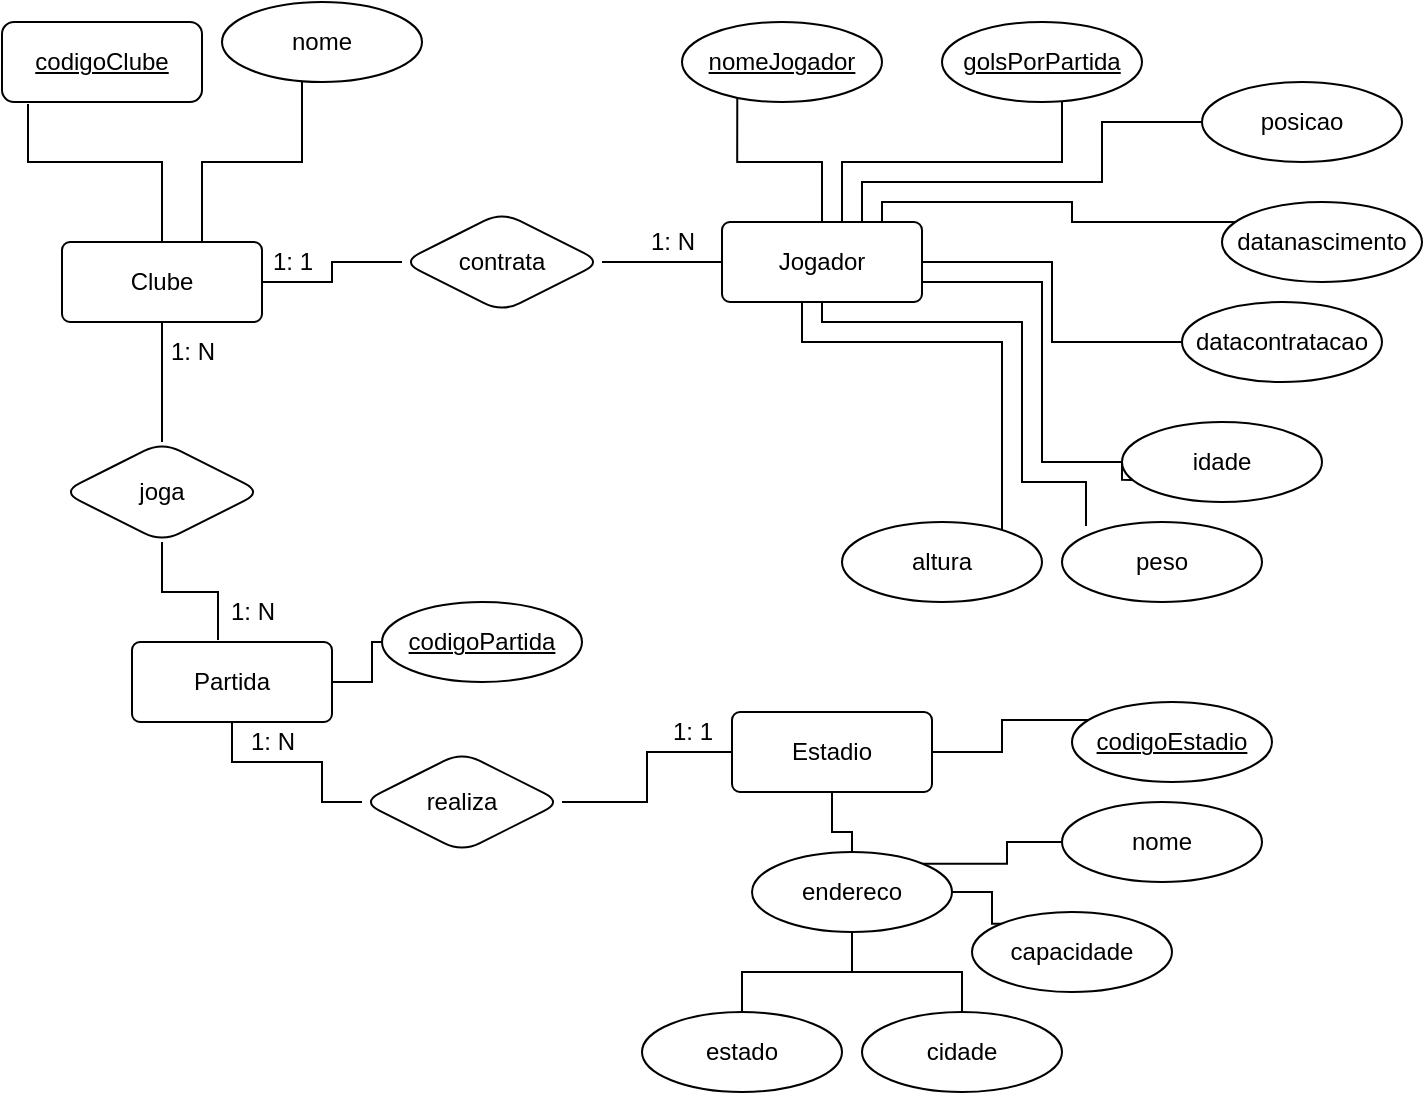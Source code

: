 <mxfile version="20.4.1" type="github" pages="2">
  <diagram id="-6PNWrwhY_0aAxeJvWDd" name="modeloconceitualFutebol">
    <mxGraphModel dx="1133" dy="596" grid="0" gridSize="10" guides="1" tooltips="1" connect="1" arrows="1" fold="1" page="1" pageScale="1" pageWidth="827" pageHeight="1169" math="0" shadow="0">
      <root>
        <mxCell id="0" />
        <mxCell id="1" parent="0" />
        <mxCell id="8zsah-cUSWj-YQ_bdB5u-6" style="edgeStyle=orthogonalEdgeStyle;rounded=0;orthogonalLoop=1;jettySize=auto;html=1;entryX=0.13;entryY=1.025;entryDx=0;entryDy=0;entryPerimeter=0;endArrow=none;endFill=0;" edge="1" parent="1" source="8zsah-cUSWj-YQ_bdB5u-2" target="8zsah-cUSWj-YQ_bdB5u-4">
          <mxGeometry relative="1" as="geometry">
            <Array as="points">
              <mxPoint x="122" y="192" />
              <mxPoint x="55" y="192" />
            </Array>
          </mxGeometry>
        </mxCell>
        <mxCell id="8zsah-cUSWj-YQ_bdB5u-7" style="edgeStyle=orthogonalEdgeStyle;rounded=0;orthogonalLoop=1;jettySize=auto;html=1;endArrow=none;endFill=0;" edge="1" parent="1" source="8zsah-cUSWj-YQ_bdB5u-2" target="8zsah-cUSWj-YQ_bdB5u-5">
          <mxGeometry relative="1" as="geometry">
            <Array as="points">
              <mxPoint x="142" y="192" />
              <mxPoint x="192" y="192" />
            </Array>
          </mxGeometry>
        </mxCell>
        <mxCell id="8zsah-cUSWj-YQ_bdB5u-48" style="edgeStyle=orthogonalEdgeStyle;rounded=0;orthogonalLoop=1;jettySize=auto;html=1;endArrow=none;endFill=0;" edge="1" parent="1" source="8zsah-cUSWj-YQ_bdB5u-2" target="8zsah-cUSWj-YQ_bdB5u-47">
          <mxGeometry relative="1" as="geometry" />
        </mxCell>
        <mxCell id="8zsah-cUSWj-YQ_bdB5u-56" style="edgeStyle=orthogonalEdgeStyle;rounded=0;orthogonalLoop=1;jettySize=auto;html=1;endArrow=none;endFill=0;" edge="1" parent="1" source="8zsah-cUSWj-YQ_bdB5u-2" target="8zsah-cUSWj-YQ_bdB5u-55">
          <mxGeometry relative="1" as="geometry" />
        </mxCell>
        <mxCell id="8zsah-cUSWj-YQ_bdB5u-2" value="Clube" style="rounded=1;arcSize=10;whiteSpace=wrap;html=1;align=center;" vertex="1" parent="1">
          <mxGeometry x="72" y="232" width="100" height="40" as="geometry" />
        </mxCell>
        <mxCell id="8zsah-cUSWj-YQ_bdB5u-4" value="&lt;u&gt;codigoClube&lt;/u&gt;" style="whiteSpace=wrap;html=1;align=center;rounded=1;" vertex="1" parent="1">
          <mxGeometry x="42" y="122" width="100" height="40" as="geometry" />
        </mxCell>
        <mxCell id="8zsah-cUSWj-YQ_bdB5u-5" value="nome" style="ellipse;whiteSpace=wrap;html=1;align=center;rounded=1;glass=1;" vertex="1" parent="1">
          <mxGeometry x="152" y="112" width="100" height="40" as="geometry" />
        </mxCell>
        <mxCell id="8zsah-cUSWj-YQ_bdB5u-18" style="edgeStyle=orthogonalEdgeStyle;rounded=0;orthogonalLoop=1;jettySize=auto;html=1;entryX=0.25;entryY=1;entryDx=0;entryDy=0;endArrow=none;endFill=0;" edge="1" parent="1" source="8zsah-cUSWj-YQ_bdB5u-8" target="8zsah-cUSWj-YQ_bdB5u-9">
          <mxGeometry relative="1" as="geometry" />
        </mxCell>
        <mxCell id="8zsah-cUSWj-YQ_bdB5u-19" style="edgeStyle=orthogonalEdgeStyle;rounded=0;orthogonalLoop=1;jettySize=auto;html=1;endArrow=none;endFill=0;" edge="1" parent="1" source="8zsah-cUSWj-YQ_bdB5u-8" target="8zsah-cUSWj-YQ_bdB5u-11">
          <mxGeometry relative="1" as="geometry">
            <Array as="points">
              <mxPoint x="462" y="192" />
              <mxPoint x="572" y="192" />
            </Array>
          </mxGeometry>
        </mxCell>
        <mxCell id="8zsah-cUSWj-YQ_bdB5u-20" style="edgeStyle=orthogonalEdgeStyle;rounded=0;orthogonalLoop=1;jettySize=auto;html=1;entryX=0;entryY=0.5;entryDx=0;entryDy=0;endArrow=none;endFill=0;" edge="1" parent="1" source="8zsah-cUSWj-YQ_bdB5u-8" target="8zsah-cUSWj-YQ_bdB5u-12">
          <mxGeometry relative="1" as="geometry">
            <Array as="points">
              <mxPoint x="472" y="202" />
              <mxPoint x="592" y="202" />
              <mxPoint x="592" y="172" />
            </Array>
          </mxGeometry>
        </mxCell>
        <mxCell id="8zsah-cUSWj-YQ_bdB5u-21" style="edgeStyle=orthogonalEdgeStyle;rounded=0;orthogonalLoop=1;jettySize=auto;html=1;endArrow=none;endFill=0;" edge="1" parent="1" source="8zsah-cUSWj-YQ_bdB5u-8" target="8zsah-cUSWj-YQ_bdB5u-13">
          <mxGeometry relative="1" as="geometry">
            <Array as="points">
              <mxPoint x="482" y="212" />
              <mxPoint x="577" y="212" />
              <mxPoint x="577" y="222" />
            </Array>
          </mxGeometry>
        </mxCell>
        <mxCell id="8zsah-cUSWj-YQ_bdB5u-22" style="edgeStyle=orthogonalEdgeStyle;rounded=0;orthogonalLoop=1;jettySize=auto;html=1;entryX=0;entryY=0.5;entryDx=0;entryDy=0;endArrow=none;endFill=0;" edge="1" parent="1" source="8zsah-cUSWj-YQ_bdB5u-8" target="8zsah-cUSWj-YQ_bdB5u-14">
          <mxGeometry relative="1" as="geometry" />
        </mxCell>
        <mxCell id="8zsah-cUSWj-YQ_bdB5u-23" style="edgeStyle=orthogonalEdgeStyle;rounded=0;orthogonalLoop=1;jettySize=auto;html=1;entryX=0;entryY=0.75;entryDx=0;entryDy=0;endArrow=none;endFill=0;" edge="1" parent="1" source="8zsah-cUSWj-YQ_bdB5u-8" target="8zsah-cUSWj-YQ_bdB5u-15">
          <mxGeometry relative="1" as="geometry">
            <Array as="points">
              <mxPoint x="562" y="252" />
              <mxPoint x="562" y="342" />
              <mxPoint x="602" y="342" />
            </Array>
          </mxGeometry>
        </mxCell>
        <mxCell id="8zsah-cUSWj-YQ_bdB5u-24" style="edgeStyle=orthogonalEdgeStyle;rounded=0;orthogonalLoop=1;jettySize=auto;html=1;entryX=0.12;entryY=0.05;entryDx=0;entryDy=0;entryPerimeter=0;endArrow=none;endFill=0;" edge="1" parent="1" source="8zsah-cUSWj-YQ_bdB5u-8" target="8zsah-cUSWj-YQ_bdB5u-16">
          <mxGeometry relative="1" as="geometry">
            <Array as="points">
              <mxPoint x="452" y="272" />
              <mxPoint x="552" y="272" />
              <mxPoint x="552" y="352" />
              <mxPoint x="584" y="352" />
            </Array>
          </mxGeometry>
        </mxCell>
        <mxCell id="8zsah-cUSWj-YQ_bdB5u-25" style="edgeStyle=orthogonalEdgeStyle;rounded=0;orthogonalLoop=1;jettySize=auto;html=1;endArrow=none;endFill=0;" edge="1" parent="1" source="8zsah-cUSWj-YQ_bdB5u-8" target="8zsah-cUSWj-YQ_bdB5u-17">
          <mxGeometry relative="1" as="geometry">
            <Array as="points">
              <mxPoint x="442" y="282" />
              <mxPoint x="542" y="282" />
            </Array>
          </mxGeometry>
        </mxCell>
        <mxCell id="8zsah-cUSWj-YQ_bdB5u-8" value="Jogador" style="rounded=1;arcSize=10;whiteSpace=wrap;html=1;align=center;" vertex="1" parent="1">
          <mxGeometry x="402" y="222" width="100" height="40" as="geometry" />
        </mxCell>
        <mxCell id="8zsah-cUSWj-YQ_bdB5u-9" value="&lt;u&gt;nomeJogador&lt;/u&gt;" style="ellipse;whiteSpace=wrap;html=1;align=center;rounded=1;glass=1;" vertex="1" parent="1">
          <mxGeometry x="382" y="122" width="100" height="40" as="geometry" />
        </mxCell>
        <mxCell id="8zsah-cUSWj-YQ_bdB5u-11" value="&lt;u&gt;golsPorPartida&lt;/u&gt;" style="ellipse;whiteSpace=wrap;html=1;align=center;rounded=1;glass=1;" vertex="1" parent="1">
          <mxGeometry x="512" y="122" width="100" height="40" as="geometry" />
        </mxCell>
        <mxCell id="8zsah-cUSWj-YQ_bdB5u-12" value="posicao" style="ellipse;whiteSpace=wrap;html=1;align=center;rounded=1;glass=1;" vertex="1" parent="1">
          <mxGeometry x="642" y="152" width="100" height="40" as="geometry" />
        </mxCell>
        <mxCell id="8zsah-cUSWj-YQ_bdB5u-13" value="datanascimento" style="ellipse;whiteSpace=wrap;html=1;align=center;rounded=1;glass=1;" vertex="1" parent="1">
          <mxGeometry x="652" y="212" width="100" height="40" as="geometry" />
        </mxCell>
        <mxCell id="8zsah-cUSWj-YQ_bdB5u-14" value="datacontratacao" style="ellipse;whiteSpace=wrap;html=1;align=center;rounded=1;glass=1;" vertex="1" parent="1">
          <mxGeometry x="632" y="262" width="100" height="40" as="geometry" />
        </mxCell>
        <mxCell id="8zsah-cUSWj-YQ_bdB5u-15" value="idade" style="ellipse;whiteSpace=wrap;html=1;align=center;rounded=1;glass=1;" vertex="1" parent="1">
          <mxGeometry x="602" y="322" width="100" height="40" as="geometry" />
        </mxCell>
        <mxCell id="8zsah-cUSWj-YQ_bdB5u-16" value="peso" style="ellipse;whiteSpace=wrap;html=1;align=center;rounded=1;glass=1;" vertex="1" parent="1">
          <mxGeometry x="572" y="372" width="100" height="40" as="geometry" />
        </mxCell>
        <mxCell id="8zsah-cUSWj-YQ_bdB5u-17" value="altura" style="ellipse;whiteSpace=wrap;html=1;align=center;rounded=1;glass=1;" vertex="1" parent="1">
          <mxGeometry x="462" y="372" width="100" height="40" as="geometry" />
        </mxCell>
        <mxCell id="8zsah-cUSWj-YQ_bdB5u-35" style="edgeStyle=orthogonalEdgeStyle;rounded=0;orthogonalLoop=1;jettySize=auto;html=1;entryX=0.09;entryY=0.225;entryDx=0;entryDy=0;entryPerimeter=0;endArrow=none;endFill=0;" edge="1" parent="1" source="8zsah-cUSWj-YQ_bdB5u-26" target="8zsah-cUSWj-YQ_bdB5u-28">
          <mxGeometry relative="1" as="geometry" />
        </mxCell>
        <mxCell id="8zsah-cUSWj-YQ_bdB5u-38" style="edgeStyle=orthogonalEdgeStyle;rounded=0;orthogonalLoop=1;jettySize=auto;html=1;entryX=0.5;entryY=0;entryDx=0;entryDy=0;endArrow=none;endFill=0;" edge="1" parent="1" source="8zsah-cUSWj-YQ_bdB5u-26" target="8zsah-cUSWj-YQ_bdB5u-37">
          <mxGeometry relative="1" as="geometry" />
        </mxCell>
        <mxCell id="8zsah-cUSWj-YQ_bdB5u-26" value="Estadio" style="rounded=1;arcSize=10;whiteSpace=wrap;html=1;align=center;" vertex="1" parent="1">
          <mxGeometry x="407" y="467" width="100" height="40" as="geometry" />
        </mxCell>
        <mxCell id="8zsah-cUSWj-YQ_bdB5u-28" value="&lt;u&gt;codigoEstadio&lt;/u&gt;" style="ellipse;whiteSpace=wrap;html=1;align=center;rounded=1;glass=1;" vertex="1" parent="1">
          <mxGeometry x="577" y="462" width="100" height="40" as="geometry" />
        </mxCell>
        <mxCell id="8zsah-cUSWj-YQ_bdB5u-29" value="nome" style="ellipse;whiteSpace=wrap;html=1;align=center;rounded=1;glass=1;" vertex="1" parent="1">
          <mxGeometry x="572" y="512" width="100" height="40" as="geometry" />
        </mxCell>
        <mxCell id="8zsah-cUSWj-YQ_bdB5u-30" value="cidade" style="ellipse;whiteSpace=wrap;html=1;align=center;rounded=1;glass=1;" vertex="1" parent="1">
          <mxGeometry x="472" y="617" width="100" height="40" as="geometry" />
        </mxCell>
        <mxCell id="8zsah-cUSWj-YQ_bdB5u-31" value="estado" style="ellipse;whiteSpace=wrap;html=1;align=center;rounded=1;glass=1;" vertex="1" parent="1">
          <mxGeometry x="362" y="617" width="100" height="40" as="geometry" />
        </mxCell>
        <mxCell id="8zsah-cUSWj-YQ_bdB5u-63" style="edgeStyle=orthogonalEdgeStyle;rounded=0;orthogonalLoop=1;jettySize=auto;html=1;endArrow=none;endFill=0;" edge="1" parent="1" source="8zsah-cUSWj-YQ_bdB5u-37" target="8zsah-cUSWj-YQ_bdB5u-31">
          <mxGeometry relative="1" as="geometry" />
        </mxCell>
        <mxCell id="8zsah-cUSWj-YQ_bdB5u-64" style="edgeStyle=orthogonalEdgeStyle;rounded=0;orthogonalLoop=1;jettySize=auto;html=1;endArrow=none;endFill=0;" edge="1" parent="1" source="8zsah-cUSWj-YQ_bdB5u-37" target="8zsah-cUSWj-YQ_bdB5u-30">
          <mxGeometry relative="1" as="geometry" />
        </mxCell>
        <mxCell id="8zsah-cUSWj-YQ_bdB5u-66" style="edgeStyle=orthogonalEdgeStyle;rounded=0;orthogonalLoop=1;jettySize=auto;html=1;entryX=0;entryY=0;entryDx=0;entryDy=0;endArrow=none;endFill=0;" edge="1" parent="1" source="8zsah-cUSWj-YQ_bdB5u-37" target="8zsah-cUSWj-YQ_bdB5u-42">
          <mxGeometry relative="1" as="geometry" />
        </mxCell>
        <mxCell id="8zsah-cUSWj-YQ_bdB5u-70" style="edgeStyle=orthogonalEdgeStyle;rounded=0;orthogonalLoop=1;jettySize=auto;html=1;exitX=1;exitY=0;exitDx=0;exitDy=0;endArrow=none;endFill=0;" edge="1" parent="1" source="8zsah-cUSWj-YQ_bdB5u-37" target="8zsah-cUSWj-YQ_bdB5u-29">
          <mxGeometry relative="1" as="geometry" />
        </mxCell>
        <mxCell id="8zsah-cUSWj-YQ_bdB5u-37" value="endereco" style="ellipse;whiteSpace=wrap;html=1;align=center;rounded=1;glass=1;" vertex="1" parent="1">
          <mxGeometry x="417" y="537" width="100" height="40" as="geometry" />
        </mxCell>
        <mxCell id="8zsah-cUSWj-YQ_bdB5u-42" value="capacidade" style="ellipse;whiteSpace=wrap;html=1;align=center;rounded=1;glass=1;" vertex="1" parent="1">
          <mxGeometry x="527" y="567" width="100" height="40" as="geometry" />
        </mxCell>
        <mxCell id="8zsah-cUSWj-YQ_bdB5u-46" style="edgeStyle=orthogonalEdgeStyle;rounded=0;orthogonalLoop=1;jettySize=auto;html=1;entryX=0;entryY=0.5;entryDx=0;entryDy=0;endArrow=none;endFill=0;" edge="1" parent="1" source="8zsah-cUSWj-YQ_bdB5u-44" target="8zsah-cUSWj-YQ_bdB5u-45">
          <mxGeometry relative="1" as="geometry" />
        </mxCell>
        <mxCell id="8zsah-cUSWj-YQ_bdB5u-71" style="edgeStyle=orthogonalEdgeStyle;rounded=0;orthogonalLoop=1;jettySize=auto;html=1;entryX=0;entryY=0.5;entryDx=0;entryDy=0;endArrow=none;endFill=0;" edge="1" parent="1" source="8zsah-cUSWj-YQ_bdB5u-44" target="8zsah-cUSWj-YQ_bdB5u-62">
          <mxGeometry relative="1" as="geometry">
            <Array as="points">
              <mxPoint x="157" y="492" />
              <mxPoint x="202" y="492" />
              <mxPoint x="202" y="512" />
            </Array>
          </mxGeometry>
        </mxCell>
        <mxCell id="8zsah-cUSWj-YQ_bdB5u-44" value="Partida" style="rounded=1;arcSize=10;whiteSpace=wrap;html=1;align=center;" vertex="1" parent="1">
          <mxGeometry x="107" y="432" width="100" height="40" as="geometry" />
        </mxCell>
        <mxCell id="8zsah-cUSWj-YQ_bdB5u-45" value="&lt;u&gt;codigoPartida&lt;/u&gt;" style="ellipse;whiteSpace=wrap;html=1;align=center;rounded=1;glass=1;" vertex="1" parent="1">
          <mxGeometry x="232" y="412" width="100" height="40" as="geometry" />
        </mxCell>
        <mxCell id="8zsah-cUSWj-YQ_bdB5u-49" style="edgeStyle=orthogonalEdgeStyle;rounded=0;orthogonalLoop=1;jettySize=auto;html=1;endArrow=none;endFill=0;" edge="1" parent="1" source="8zsah-cUSWj-YQ_bdB5u-47" target="8zsah-cUSWj-YQ_bdB5u-8">
          <mxGeometry relative="1" as="geometry" />
        </mxCell>
        <mxCell id="8zsah-cUSWj-YQ_bdB5u-47" value="contrata" style="shape=rhombus;perimeter=rhombusPerimeter;whiteSpace=wrap;html=1;align=center;rounded=1;glass=1;" vertex="1" parent="1">
          <mxGeometry x="242" y="217" width="100" height="50" as="geometry" />
        </mxCell>
        <mxCell id="8zsah-cUSWj-YQ_bdB5u-50" value="1: N" style="text;html=1;align=center;verticalAlign=middle;resizable=0;points=[];autosize=1;strokeColor=none;fillColor=none;" vertex="1" parent="1">
          <mxGeometry x="352" y="217" width="50" height="30" as="geometry" />
        </mxCell>
        <mxCell id="8zsah-cUSWj-YQ_bdB5u-52" value="1: 1" style="text;html=1;align=center;verticalAlign=middle;resizable=0;points=[];autosize=1;strokeColor=none;fillColor=none;" vertex="1" parent="1">
          <mxGeometry x="167" y="227" width="40" height="30" as="geometry" />
        </mxCell>
        <mxCell id="8zsah-cUSWj-YQ_bdB5u-57" style="edgeStyle=orthogonalEdgeStyle;rounded=0;orthogonalLoop=1;jettySize=auto;html=1;entryX=0.43;entryY=-0.025;entryDx=0;entryDy=0;entryPerimeter=0;endArrow=none;endFill=0;" edge="1" parent="1" source="8zsah-cUSWj-YQ_bdB5u-55" target="8zsah-cUSWj-YQ_bdB5u-44">
          <mxGeometry relative="1" as="geometry" />
        </mxCell>
        <mxCell id="8zsah-cUSWj-YQ_bdB5u-55" value="joga" style="shape=rhombus;perimeter=rhombusPerimeter;whiteSpace=wrap;html=1;align=center;rounded=1;glass=1;" vertex="1" parent="1">
          <mxGeometry x="72" y="332" width="100" height="50" as="geometry" />
        </mxCell>
        <mxCell id="8zsah-cUSWj-YQ_bdB5u-59" value="1: N" style="text;html=1;align=center;verticalAlign=middle;resizable=0;points=[];autosize=1;strokeColor=none;fillColor=none;" vertex="1" parent="1">
          <mxGeometry x="142" y="402" width="50" height="30" as="geometry" />
        </mxCell>
        <mxCell id="8zsah-cUSWj-YQ_bdB5u-60" value="1: N" style="text;html=1;align=center;verticalAlign=middle;resizable=0;points=[];autosize=1;strokeColor=none;fillColor=none;" vertex="1" parent="1">
          <mxGeometry x="112" y="272" width="50" height="30" as="geometry" />
        </mxCell>
        <mxCell id="8zsah-cUSWj-YQ_bdB5u-72" style="edgeStyle=orthogonalEdgeStyle;rounded=0;orthogonalLoop=1;jettySize=auto;html=1;entryX=0;entryY=0.5;entryDx=0;entryDy=0;endArrow=none;endFill=0;" edge="1" parent="1" source="8zsah-cUSWj-YQ_bdB5u-62" target="8zsah-cUSWj-YQ_bdB5u-26">
          <mxGeometry relative="1" as="geometry" />
        </mxCell>
        <mxCell id="8zsah-cUSWj-YQ_bdB5u-62" value="realiza" style="shape=rhombus;perimeter=rhombusPerimeter;whiteSpace=wrap;html=1;align=center;rounded=1;glass=1;" vertex="1" parent="1">
          <mxGeometry x="222" y="487" width="100" height="50" as="geometry" />
        </mxCell>
        <mxCell id="8zsah-cUSWj-YQ_bdB5u-73" value="1: N" style="text;html=1;align=center;verticalAlign=middle;resizable=0;points=[];autosize=1;strokeColor=none;fillColor=none;" vertex="1" parent="1">
          <mxGeometry x="152" y="467" width="50" height="30" as="geometry" />
        </mxCell>
        <mxCell id="8zsah-cUSWj-YQ_bdB5u-74" value="1: 1" style="text;html=1;align=center;verticalAlign=middle;resizable=0;points=[];autosize=1;strokeColor=none;fillColor=none;" vertex="1" parent="1">
          <mxGeometry x="367" y="462" width="40" height="30" as="geometry" />
        </mxCell>
      </root>
    </mxGraphModel>
  </diagram>
  <diagram id="EDaduzlbNOUrJJkYrL8n" name="modelologico">
    <mxGraphModel dx="1007" dy="536" grid="0" gridSize="10" guides="1" tooltips="1" connect="1" arrows="1" fold="1" page="1" pageScale="1" pageWidth="827" pageHeight="1169" background="none" math="0" shadow="0">
      <root>
        <mxCell id="0" />
        <mxCell id="1" parent="0" />
        <mxCell id="0ottOxMiA2sQ26NMwtPy-1" value="&lt;div style=&quot;box-sizing:border-box;width:100%;background:#e4e4e4;padding:2px;&quot;&gt;Jogador&lt;/div&gt;&lt;table style=&quot;width:100%;font-size:1em;&quot; cellpadding=&quot;2&quot; cellspacing=&quot;0&quot;&gt;&lt;tbody&gt;&lt;tr&gt;&lt;td&gt;PK&lt;/td&gt;&lt;td&gt;nomeJogador VARCHAR(255) NOT NULL&lt;br&gt;&lt;/td&gt;&lt;/tr&gt;&lt;tr&gt;&lt;td&gt;&lt;br&gt;&lt;br&gt;&lt;br&gt;&lt;br&gt;&lt;br&gt;&lt;br&gt;&lt;br&gt;FK&lt;/td&gt;&lt;td&gt;golsPorPartida INTEGER&amp;nbsp;NOT NULL&lt;br&gt;posicao VARCHAR(255) NOT NULL&lt;br&gt;datanascimento DATE NOT NULL&lt;br&gt;datacontratacao DATE NOT NULL&lt;br&gt;idade INTEGER&amp;nbsp;NOT NULL&lt;br&gt;peso DOUBLE NOT NULL&lt;br&gt;altura DOUBLE NOT NULL&lt;br&gt;codigoClube INTEGER NOT NULL&lt;/td&gt;&lt;/tr&gt;&lt;tr&gt;&lt;td&gt;&lt;/td&gt;&lt;td&gt;&lt;br&gt;&lt;/td&gt;&lt;/tr&gt;&lt;/tbody&gt;&lt;/table&gt;" style="verticalAlign=top;align=left;overflow=fill;html=1;rounded=1;glass=1;fillColor=#A8DADC;strokeColor=none;fontColor=#1D3557;" vertex="1" parent="1">
          <mxGeometry x="408" y="8" width="260" height="170" as="geometry" />
        </mxCell>
        <mxCell id="0ottOxMiA2sQ26NMwtPy-2" value="&lt;div style=&quot;box-sizing:border-box;width:100%;background:#e4e4e4;padding:2px;&quot;&gt;Clube&lt;/div&gt;&lt;table style=&quot;width:100%;font-size:1em;&quot; cellpadding=&quot;2&quot; cellspacing=&quot;0&quot;&gt;&lt;tbody&gt;&lt;tr&gt;&lt;td&gt;PK&lt;/td&gt;&lt;td&gt;codigoClube&amp;nbsp;INTEGER NOT NULL&lt;br&gt;&lt;/td&gt;&lt;/tr&gt;&lt;tr&gt;&lt;td&gt;&lt;br&gt;&lt;/td&gt;&lt;td&gt;nome VARCHAR(255) NOT NULL&lt;br&gt;&lt;br&gt;&lt;br&gt;&lt;/td&gt;&lt;/tr&gt;&lt;tr&gt;&lt;td&gt;&lt;/td&gt;&lt;td&gt;&lt;br&gt;&lt;/td&gt;&lt;/tr&gt;&lt;/tbody&gt;&lt;/table&gt;" style="verticalAlign=top;align=left;overflow=fill;html=1;rounded=1;glass=1;strokeColor=none;fillColor=#A8DADC;fontColor=#1D3557;" vertex="1" parent="1">
          <mxGeometry x="50" y="90" width="260" height="70" as="geometry" />
        </mxCell>
        <mxCell id="0ottOxMiA2sQ26NMwtPy-6" value="" style="edgeStyle=entityRelationEdgeStyle;fontSize=12;html=1;endArrow=ERoneToMany;startArrow=ERmandOne;rounded=0;exitX=1;exitY=0.25;exitDx=0;exitDy=0;entryX=-0.006;entryY=0.705;entryDx=0;entryDy=0;entryPerimeter=0;labelBackgroundColor=#F1FAEE;strokeColor=#457B9D;fontColor=#1D3557;" edge="1" parent="1" source="0ottOxMiA2sQ26NMwtPy-2" target="0ottOxMiA2sQ26NMwtPy-1">
          <mxGeometry width="100" height="100" relative="1" as="geometry">
            <mxPoint x="350" y="330" as="sourcePoint" />
            <mxPoint x="450" y="230" as="targetPoint" />
          </mxGeometry>
        </mxCell>
        <mxCell id="0ottOxMiA2sQ26NMwtPy-7" value="&lt;div style=&quot;box-sizing:border-box;width:100%;background:#e4e4e4;padding:2px;&quot;&gt;Partida&lt;/div&gt;&lt;table style=&quot;width:100%;font-size:1em;&quot; cellpadding=&quot;2&quot; cellspacing=&quot;0&quot;&gt;&lt;tbody&gt;&lt;tr&gt;&lt;td&gt;PK&lt;/td&gt;&lt;td&gt;codigoPartida&amp;nbsp;INTEGER&amp;nbsp;NOT NULL&lt;br&gt;&lt;/td&gt;&lt;/tr&gt;&lt;tr&gt;&lt;td&gt;FK&lt;/td&gt;&lt;td&gt;codigoEstadio INTEGER&amp;nbsp;NOT NULL&lt;/td&gt;&lt;/tr&gt;&lt;tr&gt;&lt;td&gt;FK&lt;br&gt;FK&lt;br&gt;&lt;/td&gt;&lt;td&gt;codigoClube1 INTEGER NOT NULL&lt;br&gt;codigoClube2 INTEGER NOT NULL&lt;br&gt;&lt;/td&gt;&lt;/tr&gt;&lt;/tbody&gt;&lt;/table&gt;" style="verticalAlign=top;align=left;overflow=fill;html=1;rounded=1;glass=0;fillColor=#A8DADC;strokeColor=none;fontColor=#1D3557;" vertex="1" parent="1">
          <mxGeometry x="26" y="258" width="260" height="170" as="geometry" />
        </mxCell>
        <mxCell id="0ottOxMiA2sQ26NMwtPy-8" value="" style="edgeStyle=entityRelationEdgeStyle;fontSize=12;html=1;endArrow=ERoneToMany;startArrow=ERmandOne;rounded=0;exitX=0.25;exitY=1;exitDx=0;exitDy=0;entryX=0.5;entryY=0;entryDx=0;entryDy=0;targetPerimeterSpacing=1;labelBackgroundColor=#F1FAEE;strokeColor=#457B9D;fontColor=#1D3557;" edge="1" parent="1" source="0ottOxMiA2sQ26NMwtPy-2" target="0ottOxMiA2sQ26NMwtPy-7">
          <mxGeometry width="100" height="100" relative="1" as="geometry">
            <mxPoint x="150" y="200" as="sourcePoint" />
            <mxPoint x="238.44" y="282.35" as="targetPoint" />
          </mxGeometry>
        </mxCell>
        <mxCell id="0ottOxMiA2sQ26NMwtPy-10" value="&lt;div style=&quot;box-sizing:border-box;width:100%;background:#e4e4e4;padding:2px;&quot;&gt;Partida_golsJogador&lt;/div&gt;&lt;table style=&quot;width:100%;font-size:1em;&quot; cellpadding=&quot;2&quot; cellspacing=&quot;0&quot;&gt;&lt;tbody&gt;&lt;tr&gt;&lt;td&gt;FK&lt;/td&gt;&lt;td&gt;codigoClube INTEGER NOT NULL&lt;br&gt;&lt;/td&gt;&lt;/tr&gt;&lt;tr&gt;&lt;td&gt;FK&lt;br&gt;FK&lt;br&gt;FK&lt;/td&gt;&lt;td&gt;golsPorPartida INTEGER&amp;nbsp;NOT NULL&lt;br&gt;nomeJogador VARCHAR(255) NOT NULL&lt;br&gt;codigoClube INTEGER NOT NULL&lt;/td&gt;&lt;/tr&gt;&lt;tr&gt;&lt;td&gt;&lt;/td&gt;&lt;td&gt;&lt;br&gt;&lt;/td&gt;&lt;/tr&gt;&lt;/tbody&gt;&lt;/table&gt;" style="verticalAlign=top;align=left;overflow=fill;html=1;rounded=1;glass=0;fillColor=#A8DADC;strokeColor=none;fontColor=#1D3557;" vertex="1" parent="1">
          <mxGeometry x="359" y="204" width="260" height="170" as="geometry" />
        </mxCell>
        <mxCell id="0ottOxMiA2sQ26NMwtPy-13" value="&lt;div style=&quot;box-sizing:border-box;width:100%;background:#e4e4e4;padding:2px;&quot;&gt;Estadio&lt;/div&gt;&lt;table style=&quot;width:100%;font-size:1em;&quot; cellpadding=&quot;2&quot; cellspacing=&quot;0&quot;&gt;&lt;tbody&gt;&lt;tr&gt;&lt;td&gt;PK&lt;/td&gt;&lt;td&gt;&lt;table style=&quot;font-size: 1em; width: 260px;&quot; cellpadding=&quot;2&quot; cellspacing=&quot;0&quot;&gt;&lt;tbody&gt;&lt;tr&gt;&lt;td&gt;codigoEstadio INTEGER&amp;nbsp;NOT NULL&lt;br&gt;&lt;/td&gt;&lt;/tr&gt;&lt;tr&gt;&lt;/tr&gt;&lt;/tbody&gt;&lt;/table&gt;&lt;/td&gt;&lt;/tr&gt;&lt;tr&gt;&lt;td&gt;&lt;br&gt;&lt;/td&gt;&lt;td&gt;codigoPartida INTEGER&amp;nbsp;NOT NULL&lt;br&gt;nome VARCHAR(255) NOT NULL&lt;br&gt;capacidade DOUBLE NOT NULL&lt;br&gt;cidade VARCHAR(255) NOT NULL&lt;br&gt;estado VARCHAR(255) NOT NULL&lt;br&gt;&lt;/td&gt;&lt;/tr&gt;&lt;tr&gt;&lt;td&gt;&lt;br&gt;&lt;/td&gt;&lt;td&gt;&lt;br&gt;&lt;/td&gt;&lt;/tr&gt;&lt;/tbody&gt;&lt;/table&gt;" style="verticalAlign=top;align=left;overflow=fill;html=1;rounded=1;glass=0;fillColor=#A8DADC;strokeColor=none;fontColor=#1D3557;" vertex="1" parent="1">
          <mxGeometry x="308" y="403" width="260" height="170" as="geometry" />
        </mxCell>
        <mxCell id="0ottOxMiA2sQ26NMwtPy-14" value="" style="edgeStyle=entityRelationEdgeStyle;fontSize=12;html=1;endArrow=ERoneToMany;startArrow=ERmandOne;rounded=0;sketch=0;strokeColor=#457B9D;endSize=6;targetPerimeterSpacing=1;jumpStyle=none;jumpSize=6;exitX=0.25;exitY=0;exitDx=0;exitDy=0;entryX=1;entryY=0.75;entryDx=0;entryDy=0;labelBackgroundColor=#F1FAEE;fontColor=#1D3557;" edge="1" parent="1" source="0ottOxMiA2sQ26NMwtPy-13" target="0ottOxMiA2sQ26NMwtPy-7">
          <mxGeometry width="100" height="100" relative="1" as="geometry">
            <mxPoint x="350" y="660" as="sourcePoint" />
            <mxPoint x="450" y="560" as="targetPoint" />
          </mxGeometry>
        </mxCell>
        <mxCell id="0ottOxMiA2sQ26NMwtPy-15" value="" style="edgeStyle=entityRelationEdgeStyle;fontSize=12;html=1;endArrow=ERoneToMany;startArrow=ERmandOne;rounded=0;strokeColor=#457B9D;fontColor=#1D3557;fillColor=#A8DADC;exitX=0.5;exitY=1;exitDx=0;exitDy=0;entryX=0.001;entryY=0.048;entryDx=0;entryDy=0;entryPerimeter=0;" edge="1" parent="1" source="0ottOxMiA2sQ26NMwtPy-2" target="0ottOxMiA2sQ26NMwtPy-10">
          <mxGeometry width="100" height="100" relative="1" as="geometry">
            <mxPoint x="345" y="345" as="sourcePoint" />
            <mxPoint x="445" y="245" as="targetPoint" />
          </mxGeometry>
        </mxCell>
        <mxCell id="0ottOxMiA2sQ26NMwtPy-16" value="" style="edgeStyle=entityRelationEdgeStyle;fontSize=12;html=1;endArrow=ERoneToMany;startArrow=ERmandOne;rounded=0;strokeColor=#457B9D;fontColor=#1D3557;fillColor=#A8DADC;exitX=0.25;exitY=1;exitDx=0;exitDy=0;entryX=0.25;entryY=0;entryDx=0;entryDy=0;" edge="1" parent="1" source="0ottOxMiA2sQ26NMwtPy-1" target="0ottOxMiA2sQ26NMwtPy-10">
          <mxGeometry width="100" height="100" relative="1" as="geometry">
            <mxPoint x="670" y="260" as="sourcePoint" />
            <mxPoint x="917.26" y="413.16" as="targetPoint" />
          </mxGeometry>
        </mxCell>
        <mxCell id="0ottOxMiA2sQ26NMwtPy-17" value="" style="edgeStyle=entityRelationEdgeStyle;fontSize=12;html=1;endArrow=ERoneToMany;startArrow=ERmandOne;rounded=0;strokeColor=#457B9D;fontColor=#1D3557;fillColor=#A8DADC;exitX=1;exitY=0.5;exitDx=0;exitDy=0;entryX=0;entryY=0.25;entryDx=0;entryDy=0;" edge="1" parent="1" source="0ottOxMiA2sQ26NMwtPy-7" target="0ottOxMiA2sQ26NMwtPy-10">
          <mxGeometry width="100" height="100" relative="1" as="geometry">
            <mxPoint x="328" y="496" as="sourcePoint" />
            <mxPoint x="428" y="396" as="targetPoint" />
          </mxGeometry>
        </mxCell>
      </root>
    </mxGraphModel>
  </diagram>
</mxfile>
